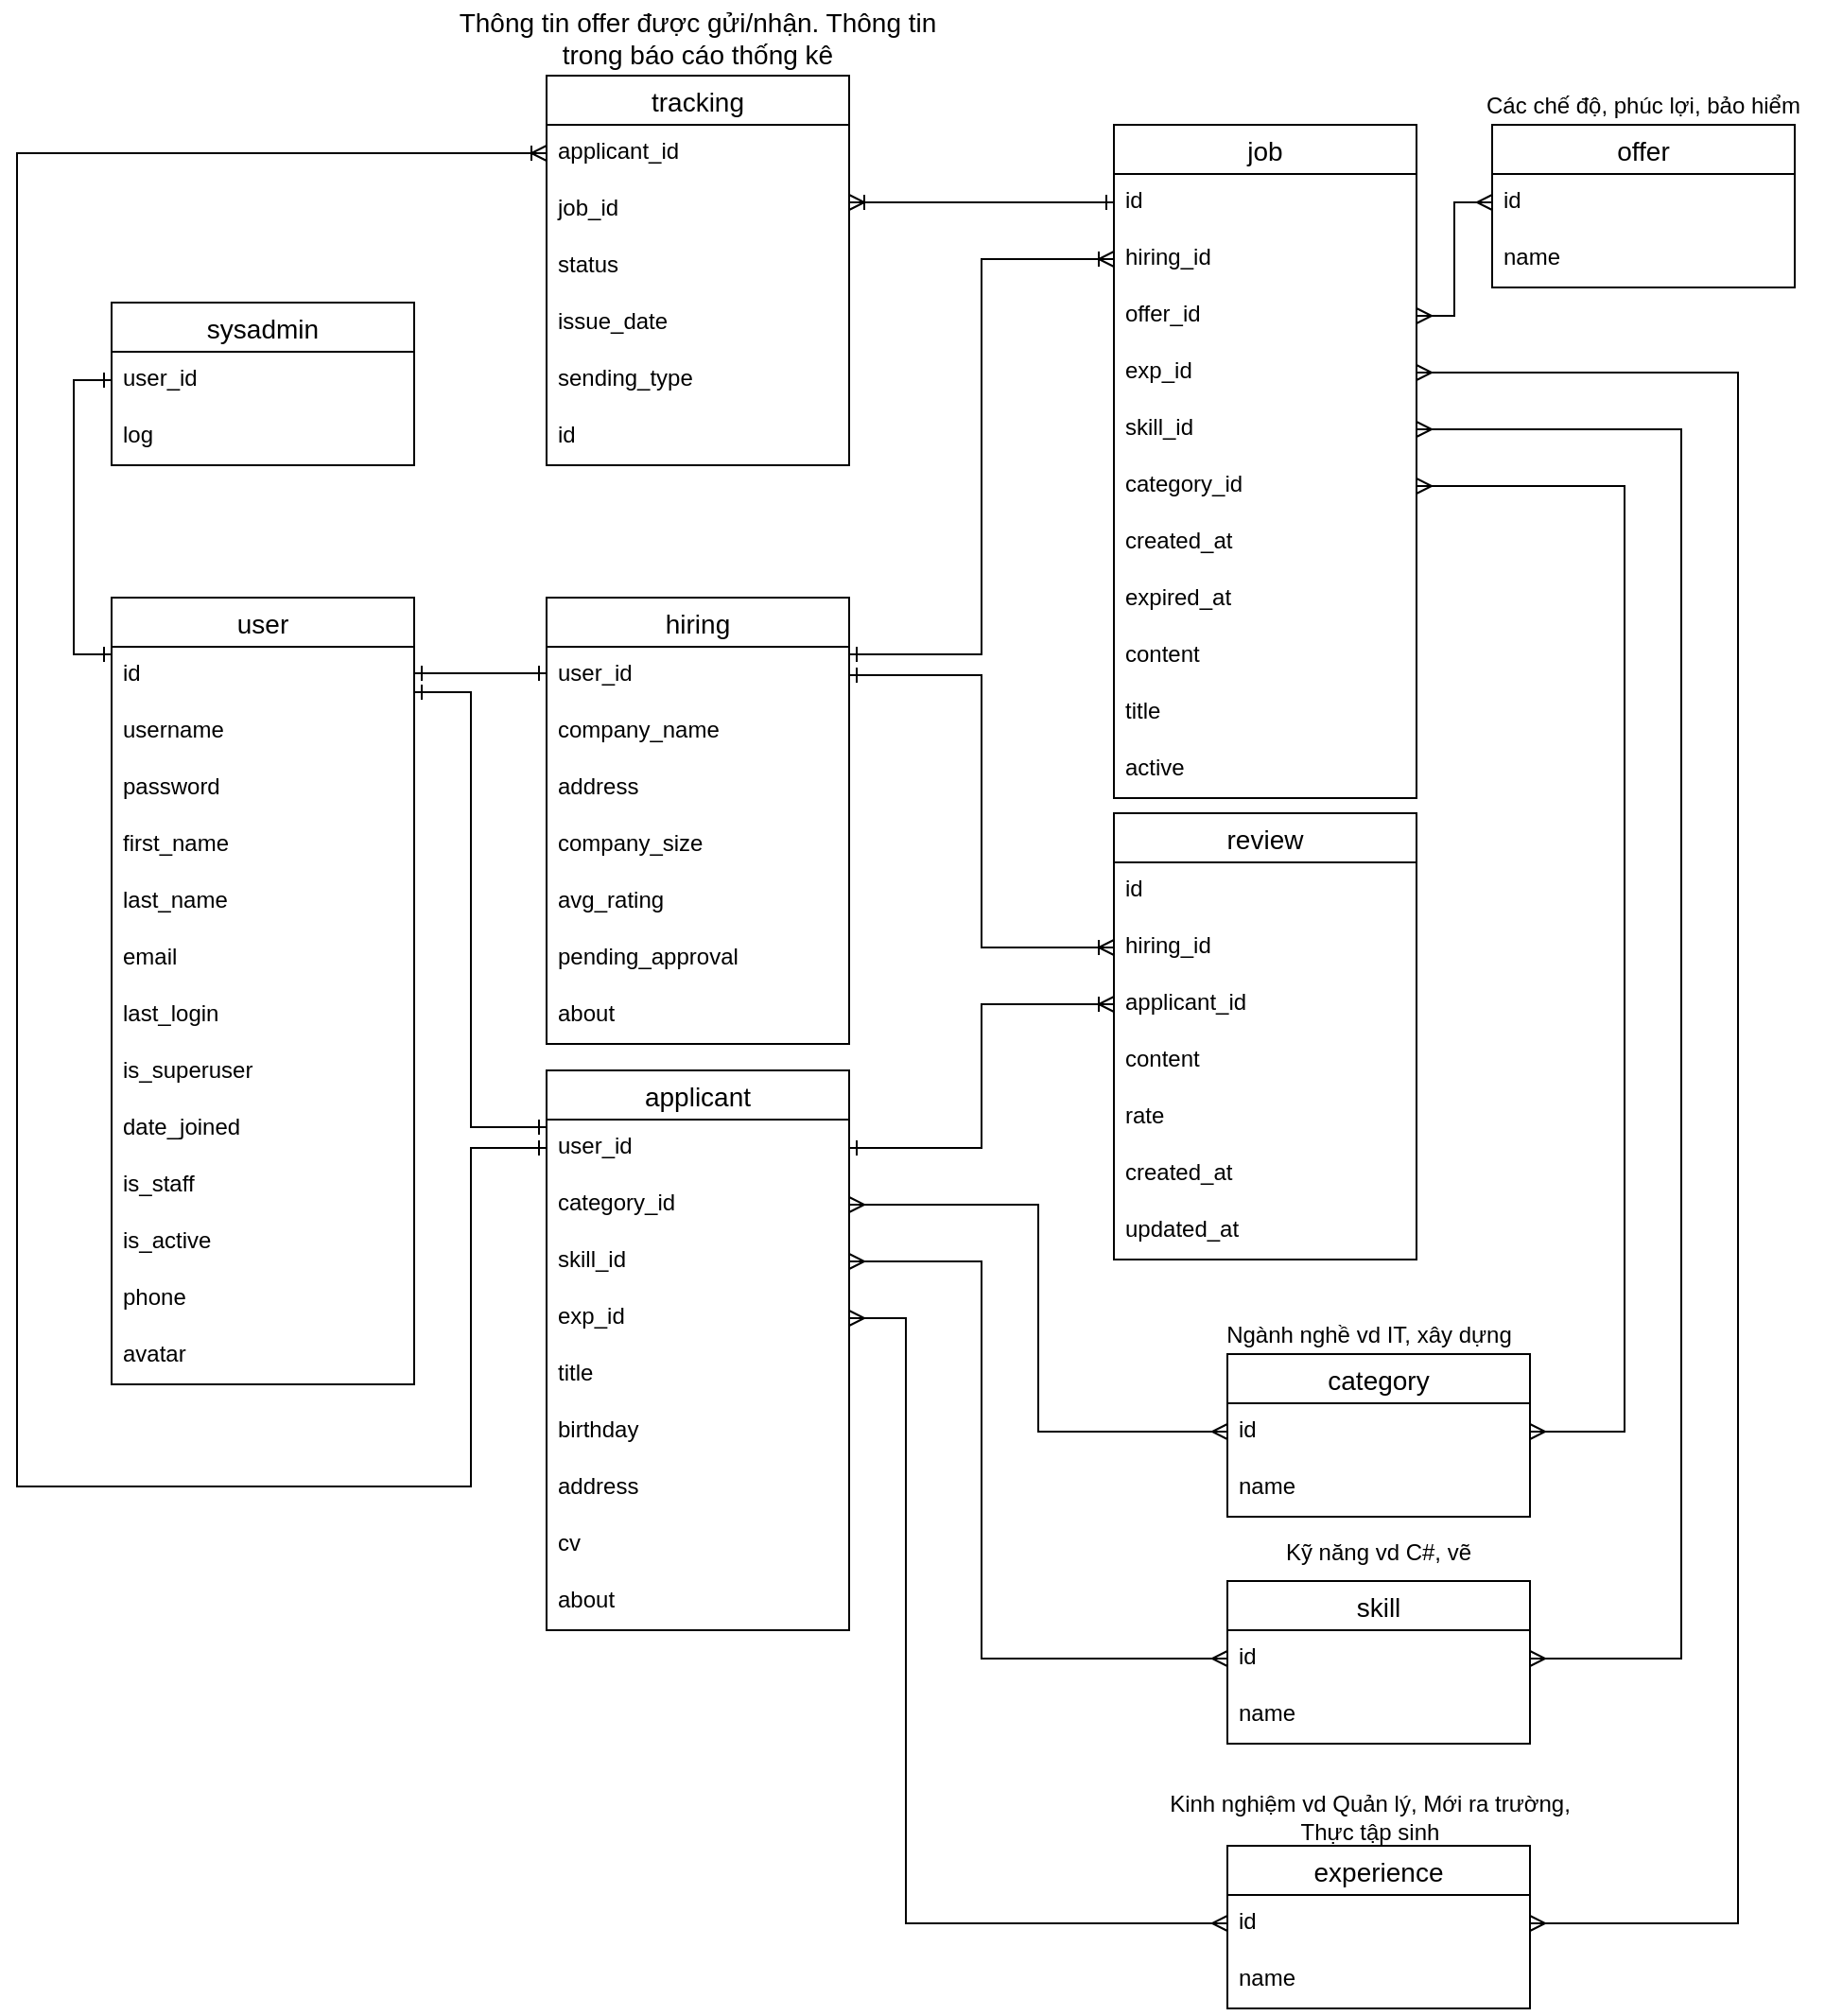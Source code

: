 <mxfile version="14.9.6" type="device"><diagram id="fp5WdtCB4OAToocKFSqX" name="Database"><mxGraphModel dx="1903" dy="1969" grid="1" gridSize="10" guides="1" tooltips="1" connect="1" arrows="1" fold="1" page="1" pageScale="1" pageWidth="827" pageHeight="1169" math="0" shadow="0"><root><mxCell id="0"/><mxCell id="1" parent="0"/><mxCell id="0-Bc50eRPlMVvVIiQRin-1" value="user" style="swimlane;fontStyle=0;childLayout=stackLayout;horizontal=1;startSize=26;horizontalStack=0;resizeParent=1;resizeParentMax=0;resizeLast=0;collapsible=1;marginBottom=0;align=center;fontSize=14;" parent="1" vertex="1"><mxGeometry x="390" y="70" width="160" height="416" as="geometry"/></mxCell><mxCell id="6nFblGfAwX4knqWA-gpZ-1" value="id" style="text;fillColor=none;spacingLeft=4;spacingRight=4;overflow=hidden;rotatable=0;points=[[0,0.5],[1,0.5]];portConstraint=eastwest;fontSize=12;" parent="0-Bc50eRPlMVvVIiQRin-1" vertex="1"><mxGeometry y="26" width="160" height="30" as="geometry"/></mxCell><mxCell id="6nFblGfAwX4knqWA-gpZ-2" value="username" style="text;fillColor=none;spacingLeft=4;spacingRight=4;overflow=hidden;rotatable=0;points=[[0,0.5],[1,0.5]];portConstraint=eastwest;fontSize=12;" parent="0-Bc50eRPlMVvVIiQRin-1" vertex="1"><mxGeometry y="56" width="160" height="30" as="geometry"/></mxCell><mxCell id="0-Bc50eRPlMVvVIiQRin-2" value="password" style="text;fillColor=none;spacingLeft=4;spacingRight=4;overflow=hidden;rotatable=0;points=[[0,0.5],[1,0.5]];portConstraint=eastwest;fontSize=12;" parent="0-Bc50eRPlMVvVIiQRin-1" vertex="1"><mxGeometry y="86" width="160" height="30" as="geometry"/></mxCell><mxCell id="0-Bc50eRPlMVvVIiQRin-3" value="first_name" style="text;fillColor=none;spacingLeft=4;spacingRight=4;overflow=hidden;rotatable=0;points=[[0,0.5],[1,0.5]];portConstraint=eastwest;fontSize=12;" parent="0-Bc50eRPlMVvVIiQRin-1" vertex="1"><mxGeometry y="116" width="160" height="30" as="geometry"/></mxCell><mxCell id="EjdUgGucLed7MiIt79Qf-8" value="last_name" style="text;fillColor=none;spacingLeft=4;spacingRight=4;overflow=hidden;rotatable=0;points=[[0,0.5],[1,0.5]];portConstraint=eastwest;fontSize=12;" vertex="1" parent="0-Bc50eRPlMVvVIiQRin-1"><mxGeometry y="146" width="160" height="30" as="geometry"/></mxCell><mxCell id="0-Bc50eRPlMVvVIiQRin-5" value="email" style="text;fillColor=none;spacingLeft=4;spacingRight=4;overflow=hidden;rotatable=0;points=[[0,0.5],[1,0.5]];portConstraint=eastwest;fontSize=12;" parent="0-Bc50eRPlMVvVIiQRin-1" vertex="1"><mxGeometry y="176" width="160" height="30" as="geometry"/></mxCell><mxCell id="EjdUgGucLed7MiIt79Qf-9" value="last_login" style="text;fillColor=none;spacingLeft=4;spacingRight=4;overflow=hidden;rotatable=0;points=[[0,0.5],[1,0.5]];portConstraint=eastwest;fontSize=12;" vertex="1" parent="0-Bc50eRPlMVvVIiQRin-1"><mxGeometry y="206" width="160" height="30" as="geometry"/></mxCell><mxCell id="EjdUgGucLed7MiIt79Qf-10" value="is_superuser" style="text;fillColor=none;spacingLeft=4;spacingRight=4;overflow=hidden;rotatable=0;points=[[0,0.5],[1,0.5]];portConstraint=eastwest;fontSize=12;" vertex="1" parent="0-Bc50eRPlMVvVIiQRin-1"><mxGeometry y="236" width="160" height="30" as="geometry"/></mxCell><mxCell id="0-Bc50eRPlMVvVIiQRin-74" value="date_joined" style="text;fillColor=none;spacingLeft=4;spacingRight=4;overflow=hidden;rotatable=0;points=[[0,0.5],[1,0.5]];portConstraint=eastwest;fontSize=12;" parent="0-Bc50eRPlMVvVIiQRin-1" vertex="1"><mxGeometry y="266" width="160" height="30" as="geometry"/></mxCell><mxCell id="0-Bc50eRPlMVvVIiQRin-10" value="is_staff" style="text;fillColor=none;spacingLeft=4;spacingRight=4;overflow=hidden;rotatable=0;points=[[0,0.5],[1,0.5]];portConstraint=eastwest;fontSize=12;" parent="0-Bc50eRPlMVvVIiQRin-1" vertex="1"><mxGeometry y="296" width="160" height="30" as="geometry"/></mxCell><mxCell id="EjdUgGucLed7MiIt79Qf-12" value="is_active" style="text;fillColor=none;spacingLeft=4;spacingRight=4;overflow=hidden;rotatable=0;points=[[0,0.5],[1,0.5]];portConstraint=eastwest;fontSize=12;" vertex="1" parent="0-Bc50eRPlMVvVIiQRin-1"><mxGeometry y="326" width="160" height="30" as="geometry"/></mxCell><mxCell id="0-Bc50eRPlMVvVIiQRin-4" value="phone" style="text;fillColor=none;spacingLeft=4;spacingRight=4;overflow=hidden;rotatable=0;points=[[0,0.5],[1,0.5]];portConstraint=eastwest;fontSize=12;" parent="0-Bc50eRPlMVvVIiQRin-1" vertex="1"><mxGeometry y="356" width="160" height="30" as="geometry"/></mxCell><mxCell id="0-Bc50eRPlMVvVIiQRin-9" value="avatar" style="text;fillColor=none;spacingLeft=4;spacingRight=4;overflow=hidden;rotatable=0;points=[[0,0.5],[1,0.5]];portConstraint=eastwest;fontSize=12;" parent="0-Bc50eRPlMVvVIiQRin-1" vertex="1"><mxGeometry y="386" width="160" height="30" as="geometry"/></mxCell><mxCell id="0-Bc50eRPlMVvVIiQRin-43" value="hiring" style="swimlane;fontStyle=0;childLayout=stackLayout;horizontal=1;startSize=26;horizontalStack=0;resizeParent=1;resizeParentMax=0;resizeLast=0;collapsible=1;marginBottom=0;align=center;fontSize=14;" parent="1" vertex="1"><mxGeometry x="620" y="70" width="160" height="236" as="geometry"/></mxCell><mxCell id="0-Bc50eRPlMVvVIiQRin-44" value="user_id" style="text;fillColor=none;spacingLeft=4;spacingRight=4;overflow=hidden;rotatable=0;points=[[0,0.5],[1,0.5]];portConstraint=eastwest;fontSize=12;" parent="0-Bc50eRPlMVvVIiQRin-43" vertex="1"><mxGeometry y="26" width="160" height="30" as="geometry"/></mxCell><mxCell id="0-Bc50eRPlMVvVIiQRin-45" value="company_name" style="text;fillColor=none;spacingLeft=4;spacingRight=4;overflow=hidden;rotatable=0;points=[[0,0.5],[1,0.5]];portConstraint=eastwest;fontSize=12;" parent="0-Bc50eRPlMVvVIiQRin-43" vertex="1"><mxGeometry y="56" width="160" height="30" as="geometry"/></mxCell><mxCell id="0-Bc50eRPlMVvVIiQRin-46" value="address" style="text;fillColor=none;spacingLeft=4;spacingRight=4;overflow=hidden;rotatable=0;points=[[0,0.5],[1,0.5]];portConstraint=eastwest;fontSize=12;" parent="0-Bc50eRPlMVvVIiQRin-43" vertex="1"><mxGeometry y="86" width="160" height="30" as="geometry"/></mxCell><mxCell id="0-Bc50eRPlMVvVIiQRin-48" value="company_size" style="text;fillColor=none;spacingLeft=4;spacingRight=4;overflow=hidden;rotatable=0;points=[[0,0.5],[1,0.5]];portConstraint=eastwest;fontSize=12;" parent="0-Bc50eRPlMVvVIiQRin-43" vertex="1"><mxGeometry y="116" width="160" height="30" as="geometry"/></mxCell><mxCell id="6nFblGfAwX4knqWA-gpZ-48" value="avg_rating" style="text;fillColor=none;spacingLeft=4;spacingRight=4;overflow=hidden;rotatable=0;points=[[0,0.5],[1,0.5]];portConstraint=eastwest;fontSize=12;" parent="0-Bc50eRPlMVvVIiQRin-43" vertex="1"><mxGeometry y="146" width="160" height="30" as="geometry"/></mxCell><mxCell id="JmX3EQtiFViuAv5O3wvj-1" value="pending_approval" style="text;fillColor=none;spacingLeft=4;spacingRight=4;overflow=hidden;rotatable=0;points=[[0,0.5],[1,0.5]];portConstraint=eastwest;fontSize=12;" parent="0-Bc50eRPlMVvVIiQRin-43" vertex="1"><mxGeometry y="176" width="160" height="30" as="geometry"/></mxCell><mxCell id="EjdUgGucLed7MiIt79Qf-15" value="about" style="text;fillColor=none;spacingLeft=4;spacingRight=4;overflow=hidden;rotatable=0;points=[[0,0.5],[1,0.5]];portConstraint=eastwest;fontSize=12;" vertex="1" parent="0-Bc50eRPlMVvVIiQRin-43"><mxGeometry y="206" width="160" height="30" as="geometry"/></mxCell><mxCell id="0-Bc50eRPlMVvVIiQRin-64" value="review" style="swimlane;fontStyle=0;childLayout=stackLayout;horizontal=1;startSize=26;horizontalStack=0;resizeParent=1;resizeParentMax=0;resizeLast=0;collapsible=1;marginBottom=0;align=center;fontSize=14;" parent="1" vertex="1"><mxGeometry x="920" y="184" width="160" height="236" as="geometry"/></mxCell><mxCell id="6nFblGfAwX4knqWA-gpZ-66" value="id" style="text;fillColor=none;spacingLeft=4;spacingRight=4;overflow=hidden;rotatable=0;points=[[0,0.5],[1,0.5]];portConstraint=eastwest;fontSize=12;" parent="0-Bc50eRPlMVvVIiQRin-64" vertex="1"><mxGeometry y="26" width="160" height="30" as="geometry"/></mxCell><mxCell id="0-Bc50eRPlMVvVIiQRin-65" value="hiring_id" style="text;fillColor=none;spacingLeft=4;spacingRight=4;overflow=hidden;rotatable=0;points=[[0,0.5],[1,0.5]];portConstraint=eastwest;fontSize=12;" parent="0-Bc50eRPlMVvVIiQRin-64" vertex="1"><mxGeometry y="56" width="160" height="30" as="geometry"/></mxCell><mxCell id="0-Bc50eRPlMVvVIiQRin-68" value="applicant_id" style="text;fillColor=none;spacingLeft=4;spacingRight=4;overflow=hidden;rotatable=0;points=[[0,0.5],[1,0.5]];portConstraint=eastwest;fontSize=12;" parent="0-Bc50eRPlMVvVIiQRin-64" vertex="1"><mxGeometry y="86" width="160" height="30" as="geometry"/></mxCell><mxCell id="0-Bc50eRPlMVvVIiQRin-69" value="content" style="text;fillColor=none;spacingLeft=4;spacingRight=4;overflow=hidden;rotatable=0;points=[[0,0.5],[1,0.5]];portConstraint=eastwest;fontSize=12;" parent="0-Bc50eRPlMVvVIiQRin-64" vertex="1"><mxGeometry y="116" width="160" height="30" as="geometry"/></mxCell><mxCell id="0-Bc50eRPlMVvVIiQRin-67" value="rate" style="text;fillColor=none;spacingLeft=4;spacingRight=4;overflow=hidden;rotatable=0;points=[[0,0.5],[1,0.5]];portConstraint=eastwest;fontSize=12;" parent="0-Bc50eRPlMVvVIiQRin-64" vertex="1"><mxGeometry y="146" width="160" height="30" as="geometry"/></mxCell><mxCell id="EjdUgGucLed7MiIt79Qf-2" value="created_at" style="text;fillColor=none;spacingLeft=4;spacingRight=4;overflow=hidden;rotatable=0;points=[[0,0.5],[1,0.5]];portConstraint=eastwest;fontSize=12;" vertex="1" parent="0-Bc50eRPlMVvVIiQRin-64"><mxGeometry y="176" width="160" height="30" as="geometry"/></mxCell><mxCell id="EjdUgGucLed7MiIt79Qf-3" value="updated_at" style="text;fillColor=none;spacingLeft=4;spacingRight=4;overflow=hidden;rotatable=0;points=[[0,0.5],[1,0.5]];portConstraint=eastwest;fontSize=12;" vertex="1" parent="0-Bc50eRPlMVvVIiQRin-64"><mxGeometry y="206" width="160" height="30" as="geometry"/></mxCell><mxCell id="6nFblGfAwX4knqWA-gpZ-34" value="applicant" style="swimlane;fontStyle=0;childLayout=stackLayout;horizontal=1;startSize=26;horizontalStack=0;resizeParent=1;resizeParentMax=0;resizeLast=0;collapsible=1;marginBottom=0;align=center;fontSize=14;" parent="1" vertex="1"><mxGeometry x="620" y="320" width="160" height="296" as="geometry"/></mxCell><mxCell id="6nFblGfAwX4knqWA-gpZ-35" value="user_id" style="text;fillColor=none;spacingLeft=4;spacingRight=4;overflow=hidden;rotatable=0;points=[[0,0.5],[1,0.5]];portConstraint=eastwest;fontSize=12;" parent="6nFblGfAwX4knqWA-gpZ-34" vertex="1"><mxGeometry y="26" width="160" height="30" as="geometry"/></mxCell><mxCell id="6nFblGfAwX4knqWA-gpZ-54" value="category_id" style="text;fillColor=none;spacingLeft=4;spacingRight=4;overflow=hidden;rotatable=0;points=[[0,0.5],[1,0.5]];portConstraint=eastwest;fontSize=12;" parent="6nFblGfAwX4knqWA-gpZ-34" vertex="1"><mxGeometry y="56" width="160" height="30" as="geometry"/></mxCell><mxCell id="6nFblGfAwX4knqWA-gpZ-71" value="skill_id" style="text;fillColor=none;spacingLeft=4;spacingRight=4;overflow=hidden;rotatable=0;points=[[0,0.5],[1,0.5]];portConstraint=eastwest;fontSize=12;" parent="6nFblGfAwX4knqWA-gpZ-34" vertex="1"><mxGeometry y="86" width="160" height="30" as="geometry"/></mxCell><mxCell id="6nFblGfAwX4knqWA-gpZ-49" value="exp_id" style="text;fillColor=none;spacingLeft=4;spacingRight=4;overflow=hidden;rotatable=0;points=[[0,0.5],[1,0.5]];portConstraint=eastwest;fontSize=12;" parent="6nFblGfAwX4knqWA-gpZ-34" vertex="1"><mxGeometry y="116" width="160" height="30" as="geometry"/></mxCell><mxCell id="6nFblGfAwX4knqWA-gpZ-94" value="title" style="text;fillColor=none;spacingLeft=4;spacingRight=4;overflow=hidden;rotatable=0;points=[[0,0.5],[1,0.5]];portConstraint=eastwest;fontSize=12;" parent="6nFblGfAwX4knqWA-gpZ-34" vertex="1"><mxGeometry y="146" width="160" height="30" as="geometry"/></mxCell><mxCell id="6nFblGfAwX4knqWA-gpZ-36" value="birthday" style="text;fillColor=none;spacingLeft=4;spacingRight=4;overflow=hidden;rotatable=0;points=[[0,0.5],[1,0.5]];portConstraint=eastwest;fontSize=12;" parent="6nFblGfAwX4knqWA-gpZ-34" vertex="1"><mxGeometry y="176" width="160" height="30" as="geometry"/></mxCell><mxCell id="6nFblGfAwX4knqWA-gpZ-37" value="address" style="text;fillColor=none;spacingLeft=4;spacingRight=4;overflow=hidden;rotatable=0;points=[[0,0.5],[1,0.5]];portConstraint=eastwest;fontSize=12;" parent="6nFblGfAwX4knqWA-gpZ-34" vertex="1"><mxGeometry y="206" width="160" height="30" as="geometry"/></mxCell><mxCell id="EjdUgGucLed7MiIt79Qf-13" value="cv" style="text;fillColor=none;spacingLeft=4;spacingRight=4;overflow=hidden;rotatable=0;points=[[0,0.5],[1,0.5]];portConstraint=eastwest;fontSize=12;" vertex="1" parent="6nFblGfAwX4knqWA-gpZ-34"><mxGeometry y="236" width="160" height="30" as="geometry"/></mxCell><mxCell id="EjdUgGucLed7MiIt79Qf-6" value="about" style="text;fillColor=none;spacingLeft=4;spacingRight=4;overflow=hidden;rotatable=0;points=[[0,0.5],[1,0.5]];portConstraint=eastwest;fontSize=12;" vertex="1" parent="6nFblGfAwX4knqWA-gpZ-34"><mxGeometry y="266" width="160" height="30" as="geometry"/></mxCell><mxCell id="6nFblGfAwX4knqWA-gpZ-45" style="edgeStyle=orthogonalEdgeStyle;rounded=0;orthogonalLoop=1;jettySize=auto;html=1;startArrow=ERone;startFill=0;endArrow=ERone;endFill=0;strokeWidth=1;" parent="1" source="6nFblGfAwX4knqWA-gpZ-1" target="0-Bc50eRPlMVvVIiQRin-44" edge="1"><mxGeometry relative="1" as="geometry"><Array as="points"><mxPoint x="580" y="110"/><mxPoint x="580" y="110"/></Array></mxGeometry></mxCell><mxCell id="6nFblGfAwX4knqWA-gpZ-46" style="edgeStyle=orthogonalEdgeStyle;rounded=0;orthogonalLoop=1;jettySize=auto;html=1;startArrow=ERone;startFill=0;endArrow=ERone;endFill=0;strokeWidth=1;" parent="1" source="6nFblGfAwX4knqWA-gpZ-1" target="6nFblGfAwX4knqWA-gpZ-35" edge="1"><mxGeometry relative="1" as="geometry"><Array as="points"><mxPoint x="580" y="120"/><mxPoint x="580" y="350"/></Array></mxGeometry></mxCell><mxCell id="6nFblGfAwX4knqWA-gpZ-50" value="category" style="swimlane;fontStyle=0;childLayout=stackLayout;horizontal=1;startSize=26;horizontalStack=0;resizeParent=1;resizeParentMax=0;resizeLast=0;collapsible=1;marginBottom=0;align=center;fontSize=14;" parent="1" vertex="1"><mxGeometry x="980" y="470" width="160" height="86" as="geometry"/></mxCell><mxCell id="6nFblGfAwX4knqWA-gpZ-51" value="id" style="text;fillColor=none;spacingLeft=4;spacingRight=4;overflow=hidden;rotatable=0;points=[[0,0.5],[1,0.5]];portConstraint=eastwest;fontSize=12;" parent="6nFblGfAwX4knqWA-gpZ-50" vertex="1"><mxGeometry y="26" width="160" height="30" as="geometry"/></mxCell><mxCell id="6nFblGfAwX4knqWA-gpZ-52" value="name" style="text;fillColor=none;spacingLeft=4;spacingRight=4;overflow=hidden;rotatable=0;points=[[0,0.5],[1,0.5]];portConstraint=eastwest;fontSize=12;" parent="6nFblGfAwX4knqWA-gpZ-50" vertex="1"><mxGeometry y="56" width="160" height="30" as="geometry"/></mxCell><mxCell id="6nFblGfAwX4knqWA-gpZ-55" style="edgeStyle=orthogonalEdgeStyle;rounded=0;orthogonalLoop=1;jettySize=auto;html=1;entryX=0;entryY=0.5;entryDx=0;entryDy=0;startArrow=ERmany;startFill=0;endArrow=ERmany;endFill=0;strokeWidth=1;" parent="1" source="6nFblGfAwX4knqWA-gpZ-54" target="6nFblGfAwX4knqWA-gpZ-51" edge="1"><mxGeometry relative="1" as="geometry"/></mxCell><mxCell id="6nFblGfAwX4knqWA-gpZ-60" style="edgeStyle=orthogonalEdgeStyle;rounded=0;orthogonalLoop=1;jettySize=auto;html=1;entryX=0;entryY=0.5;entryDx=0;entryDy=0;startArrow=ERone;startFill=0;endArrow=ERoneToMany;endFill=0;strokeWidth=1;" parent="1" source="6nFblGfAwX4knqWA-gpZ-35" target="0-Bc50eRPlMVvVIiQRin-68" edge="1"><mxGeometry relative="1" as="geometry"/></mxCell><mxCell id="6nFblGfAwX4knqWA-gpZ-61" style="edgeStyle=orthogonalEdgeStyle;rounded=0;orthogonalLoop=1;jettySize=auto;html=1;startArrow=ERone;startFill=0;endArrow=ERoneToMany;endFill=0;strokeWidth=1;" parent="1" source="0-Bc50eRPlMVvVIiQRin-44" target="0-Bc50eRPlMVvVIiQRin-65" edge="1"><mxGeometry relative="1" as="geometry"><Array as="points"><mxPoint x="850" y="111"/><mxPoint x="850" y="255"/></Array></mxGeometry></mxCell><mxCell id="6nFblGfAwX4knqWA-gpZ-62" value="job" style="swimlane;fontStyle=0;childLayout=stackLayout;horizontal=1;startSize=26;horizontalStack=0;resizeParent=1;resizeParentMax=0;resizeLast=0;collapsible=1;marginBottom=0;align=center;fontSize=14;" parent="1" vertex="1"><mxGeometry x="920" y="-180" width="160" height="356" as="geometry"/></mxCell><mxCell id="6nFblGfAwX4knqWA-gpZ-63" value="id" style="text;fillColor=none;spacingLeft=4;spacingRight=4;overflow=hidden;rotatable=0;points=[[0,0.5],[1,0.5]];portConstraint=eastwest;fontSize=12;" parent="6nFblGfAwX4knqWA-gpZ-62" vertex="1"><mxGeometry y="26" width="160" height="30" as="geometry"/></mxCell><mxCell id="6nFblGfAwX4knqWA-gpZ-83" value="hiring_id" style="text;fillColor=none;spacingLeft=4;spacingRight=4;overflow=hidden;rotatable=0;points=[[0,0.5],[1,0.5]];portConstraint=eastwest;fontSize=12;" parent="6nFblGfAwX4knqWA-gpZ-62" vertex="1"><mxGeometry y="56" width="160" height="30" as="geometry"/></mxCell><mxCell id="6nFblGfAwX4knqWA-gpZ-77" value="offer_id" style="text;fillColor=none;spacingLeft=4;spacingRight=4;overflow=hidden;rotatable=0;points=[[0,0.5],[1,0.5]];portConstraint=eastwest;fontSize=12;" parent="6nFblGfAwX4knqWA-gpZ-62" vertex="1"><mxGeometry y="86" width="160" height="30" as="geometry"/></mxCell><mxCell id="6nFblGfAwX4knqWA-gpZ-107" value="exp_id" style="text;fillColor=none;spacingLeft=4;spacingRight=4;overflow=hidden;rotatable=0;points=[[0,0.5],[1,0.5]];portConstraint=eastwest;fontSize=12;" parent="6nFblGfAwX4knqWA-gpZ-62" vertex="1"><mxGeometry y="116" width="160" height="30" as="geometry"/></mxCell><mxCell id="6nFblGfAwX4knqWA-gpZ-74" value="skill_id" style="text;fillColor=none;spacingLeft=4;spacingRight=4;overflow=hidden;rotatable=0;points=[[0,0.5],[1,0.5]];portConstraint=eastwest;fontSize=12;" parent="6nFblGfAwX4knqWA-gpZ-62" vertex="1"><mxGeometry y="146" width="160" height="30" as="geometry"/></mxCell><mxCell id="6nFblGfAwX4knqWA-gpZ-73" value="category_id" style="text;fillColor=none;spacingLeft=4;spacingRight=4;overflow=hidden;rotatable=0;points=[[0,0.5],[1,0.5]];portConstraint=eastwest;fontSize=12;" parent="6nFblGfAwX4knqWA-gpZ-62" vertex="1"><mxGeometry y="176" width="160" height="30" as="geometry"/></mxCell><mxCell id="6nFblGfAwX4knqWA-gpZ-64" value="created_at" style="text;fillColor=none;spacingLeft=4;spacingRight=4;overflow=hidden;rotatable=0;points=[[0,0.5],[1,0.5]];portConstraint=eastwest;fontSize=12;" parent="6nFblGfAwX4knqWA-gpZ-62" vertex="1"><mxGeometry y="206" width="160" height="30" as="geometry"/></mxCell><mxCell id="DuNO1ek6huhXVOnVCSTu-1" value="expired_at" style="text;fillColor=none;spacingLeft=4;spacingRight=4;overflow=hidden;rotatable=0;points=[[0,0.5],[1,0.5]];portConstraint=eastwest;fontSize=12;" parent="6nFblGfAwX4knqWA-gpZ-62" vertex="1"><mxGeometry y="236" width="160" height="30" as="geometry"/></mxCell><mxCell id="6nFblGfAwX4knqWA-gpZ-76" value="content" style="text;fillColor=none;spacingLeft=4;spacingRight=4;overflow=hidden;rotatable=0;points=[[0,0.5],[1,0.5]];portConstraint=eastwest;fontSize=12;" parent="6nFblGfAwX4knqWA-gpZ-62" vertex="1"><mxGeometry y="266" width="160" height="30" as="geometry"/></mxCell><mxCell id="EjdUgGucLed7MiIt79Qf-4" value="title" style="text;fillColor=none;spacingLeft=4;spacingRight=4;overflow=hidden;rotatable=0;points=[[0,0.5],[1,0.5]];portConstraint=eastwest;fontSize=12;" vertex="1" parent="6nFblGfAwX4knqWA-gpZ-62"><mxGeometry y="296" width="160" height="30" as="geometry"/></mxCell><mxCell id="6nFblGfAwX4knqWA-gpZ-136" value="active" style="text;fillColor=none;spacingLeft=4;spacingRight=4;overflow=hidden;rotatable=0;points=[[0,0.5],[1,0.5]];portConstraint=eastwest;fontSize=12;" parent="6nFblGfAwX4knqWA-gpZ-62" vertex="1"><mxGeometry y="326" width="160" height="30" as="geometry"/></mxCell><mxCell id="6nFblGfAwX4knqWA-gpZ-67" value="skill" style="swimlane;fontStyle=0;childLayout=stackLayout;horizontal=1;startSize=26;horizontalStack=0;resizeParent=1;resizeParentMax=0;resizeLast=0;collapsible=1;marginBottom=0;align=center;fontSize=14;" parent="1" vertex="1"><mxGeometry x="980" y="590" width="160" height="86" as="geometry"/></mxCell><mxCell id="6nFblGfAwX4knqWA-gpZ-68" value="id" style="text;fillColor=none;spacingLeft=4;spacingRight=4;overflow=hidden;rotatable=0;points=[[0,0.5],[1,0.5]];portConstraint=eastwest;fontSize=12;" parent="6nFblGfAwX4knqWA-gpZ-67" vertex="1"><mxGeometry y="26" width="160" height="30" as="geometry"/></mxCell><mxCell id="6nFblGfAwX4knqWA-gpZ-69" value="name" style="text;fillColor=none;spacingLeft=4;spacingRight=4;overflow=hidden;rotatable=0;points=[[0,0.5],[1,0.5]];portConstraint=eastwest;fontSize=12;" parent="6nFblGfAwX4knqWA-gpZ-67" vertex="1"><mxGeometry y="56" width="160" height="30" as="geometry"/></mxCell><mxCell id="6nFblGfAwX4knqWA-gpZ-72" style="edgeStyle=orthogonalEdgeStyle;rounded=0;orthogonalLoop=1;jettySize=auto;html=1;entryX=0;entryY=0.5;entryDx=0;entryDy=0;startArrow=ERmany;startFill=0;endArrow=ERmany;endFill=0;strokeWidth=1;" parent="1" source="6nFblGfAwX4knqWA-gpZ-71" target="6nFblGfAwX4knqWA-gpZ-68" edge="1"><mxGeometry relative="1" as="geometry"><Array as="points"><mxPoint x="850" y="421"/><mxPoint x="850" y="631"/></Array></mxGeometry></mxCell><mxCell id="6nFblGfAwX4knqWA-gpZ-78" value="offer" style="swimlane;fontStyle=0;childLayout=stackLayout;horizontal=1;startSize=26;horizontalStack=0;resizeParent=1;resizeParentMax=0;resizeLast=0;collapsible=1;marginBottom=0;align=center;fontSize=14;" parent="1" vertex="1"><mxGeometry x="1120" y="-180" width="160" height="86" as="geometry"/></mxCell><mxCell id="6nFblGfAwX4knqWA-gpZ-79" value="id" style="text;fillColor=none;spacingLeft=4;spacingRight=4;overflow=hidden;rotatable=0;points=[[0,0.5],[1,0.5]];portConstraint=eastwest;fontSize=12;" parent="6nFblGfAwX4knqWA-gpZ-78" vertex="1"><mxGeometry y="26" width="160" height="30" as="geometry"/></mxCell><mxCell id="6nFblGfAwX4knqWA-gpZ-80" value="name" style="text;fillColor=none;spacingLeft=4;spacingRight=4;overflow=hidden;rotatable=0;points=[[0,0.5],[1,0.5]];portConstraint=eastwest;fontSize=12;" parent="6nFblGfAwX4knqWA-gpZ-78" vertex="1"><mxGeometry y="56" width="160" height="30" as="geometry"/></mxCell><mxCell id="6nFblGfAwX4knqWA-gpZ-84" style="edgeStyle=orthogonalEdgeStyle;rounded=0;orthogonalLoop=1;jettySize=auto;html=1;startArrow=ERone;startFill=0;endArrow=ERoneToMany;endFill=0;strokeWidth=1;" parent="1" source="0-Bc50eRPlMVvVIiQRin-44" target="6nFblGfAwX4knqWA-gpZ-83" edge="1"><mxGeometry relative="1" as="geometry"><Array as="points"><mxPoint x="850" y="100"/><mxPoint x="850" y="-109"/></Array></mxGeometry></mxCell><mxCell id="6nFblGfAwX4knqWA-gpZ-85" style="edgeStyle=orthogonalEdgeStyle;rounded=0;orthogonalLoop=1;jettySize=auto;html=1;startArrow=ERmany;startFill=0;endArrow=ERmany;endFill=0;strokeWidth=1;" parent="1" source="6nFblGfAwX4knqWA-gpZ-77" target="6nFblGfAwX4knqWA-gpZ-79" edge="1"><mxGeometry relative="1" as="geometry"/></mxCell><mxCell id="6nFblGfAwX4knqWA-gpZ-88" style="edgeStyle=orthogonalEdgeStyle;rounded=0;orthogonalLoop=1;jettySize=auto;html=1;entryX=1;entryY=0.5;entryDx=0;entryDy=0;startArrow=ERmany;startFill=0;endArrow=ERmany;endFill=0;strokeWidth=1;" parent="1" source="6nFblGfAwX4knqWA-gpZ-73" target="6nFblGfAwX4knqWA-gpZ-51" edge="1"><mxGeometry relative="1" as="geometry"><Array as="points"><mxPoint x="1190" y="11"/><mxPoint x="1190" y="511"/></Array></mxGeometry></mxCell><mxCell id="6nFblGfAwX4knqWA-gpZ-90" style="edgeStyle=orthogonalEdgeStyle;rounded=0;orthogonalLoop=1;jettySize=auto;html=1;startArrow=ERmany;startFill=0;endArrow=ERmany;endFill=0;strokeWidth=1;" parent="1" source="6nFblGfAwX4knqWA-gpZ-74" target="6nFblGfAwX4knqWA-gpZ-68" edge="1"><mxGeometry relative="1" as="geometry"><Array as="points"><mxPoint x="1220" y="-19"/><mxPoint x="1220" y="631"/></Array></mxGeometry></mxCell><mxCell id="6nFblGfAwX4knqWA-gpZ-91" value="Các chế độ, phúc lợi, bảo hiểm" style="text;html=1;fillColor=none;align=center;verticalAlign=middle;whiteSpace=wrap;rounded=0;" parent="1" vertex="1"><mxGeometry x="1105" y="-200" width="190" height="20" as="geometry"/></mxCell><mxCell id="6nFblGfAwX4knqWA-gpZ-92" value="Ngành nghề vd IT, xây dựng" style="text;html=1;fillColor=none;align=center;verticalAlign=middle;whiteSpace=wrap;rounded=1;" parent="1" vertex="1"><mxGeometry x="960" y="450" width="190" height="20" as="geometry"/></mxCell><mxCell id="6nFblGfAwX4knqWA-gpZ-93" value="Kỹ năng vd C#, vẽ" style="text;html=1;fillColor=none;align=center;verticalAlign=middle;whiteSpace=wrap;rounded=0;" parent="1" vertex="1"><mxGeometry x="995" y="565" width="130" height="20" as="geometry"/></mxCell><mxCell id="6nFblGfAwX4knqWA-gpZ-99" value="experience" style="swimlane;fontStyle=0;childLayout=stackLayout;horizontal=1;startSize=26;horizontalStack=0;resizeParent=1;resizeParentMax=0;resizeLast=0;collapsible=1;marginBottom=0;align=center;fontSize=14;" parent="1" vertex="1"><mxGeometry x="980" y="730" width="160" height="86" as="geometry"/></mxCell><mxCell id="6nFblGfAwX4knqWA-gpZ-100" value="id" style="text;fillColor=none;spacingLeft=4;spacingRight=4;overflow=hidden;rotatable=0;points=[[0,0.5],[1,0.5]];portConstraint=eastwest;fontSize=12;" parent="6nFblGfAwX4knqWA-gpZ-99" vertex="1"><mxGeometry y="26" width="160" height="30" as="geometry"/></mxCell><mxCell id="6nFblGfAwX4knqWA-gpZ-101" value="name" style="text;fillColor=none;spacingLeft=4;spacingRight=4;overflow=hidden;rotatable=0;points=[[0,0.5],[1,0.5]];portConstraint=eastwest;fontSize=12;" parent="6nFblGfAwX4knqWA-gpZ-99" vertex="1"><mxGeometry y="56" width="160" height="30" as="geometry"/></mxCell><mxCell id="6nFblGfAwX4knqWA-gpZ-103" value="Kinh nghiệm vd Quản lý, Mới ra trường, Thực tập sinh" style="text;html=1;fillColor=none;align=center;verticalAlign=middle;whiteSpace=wrap;rounded=0;" parent="1" vertex="1"><mxGeometry x="942.5" y="700" width="225" height="30" as="geometry"/></mxCell><mxCell id="6nFblGfAwX4knqWA-gpZ-104" style="edgeStyle=orthogonalEdgeStyle;rounded=0;orthogonalLoop=1;jettySize=auto;html=1;entryX=0;entryY=0.5;entryDx=0;entryDy=0;fontSize=14;startArrow=ERmany;startFill=0;endArrow=ERmany;endFill=0;strokeWidth=1;" parent="1" source="6nFblGfAwX4knqWA-gpZ-49" target="6nFblGfAwX4knqWA-gpZ-100" edge="1"><mxGeometry relative="1" as="geometry"><Array as="points"><mxPoint x="810" y="451"/><mxPoint x="810" y="771"/></Array></mxGeometry></mxCell><mxCell id="6nFblGfAwX4knqWA-gpZ-108" style="edgeStyle=orthogonalEdgeStyle;rounded=0;orthogonalLoop=1;jettySize=auto;html=1;fontSize=14;startArrow=ERmany;startFill=0;endArrow=ERmany;endFill=0;strokeWidth=1;" parent="1" source="6nFblGfAwX4knqWA-gpZ-107" target="6nFblGfAwX4knqWA-gpZ-100" edge="1"><mxGeometry relative="1" as="geometry"><Array as="points"><mxPoint x="1250" y="-49"/><mxPoint x="1250" y="771"/></Array></mxGeometry></mxCell><mxCell id="6nFblGfAwX4knqWA-gpZ-126" value="tracking" style="swimlane;fontStyle=0;childLayout=stackLayout;horizontal=1;startSize=26;horizontalStack=0;resizeParent=1;resizeParentMax=0;resizeLast=0;collapsible=1;marginBottom=0;align=center;fontSize=14;" parent="1" vertex="1"><mxGeometry x="620" y="-206" width="160" height="206" as="geometry"/></mxCell><mxCell id="6nFblGfAwX4knqWA-gpZ-128" value="applicant_id" style="text;fillColor=none;spacingLeft=4;spacingRight=4;overflow=hidden;rotatable=0;points=[[0,0.5],[1,0.5]];portConstraint=eastwest;fontSize=12;" parent="6nFblGfAwX4knqWA-gpZ-126" vertex="1"><mxGeometry y="26" width="160" height="30" as="geometry"/></mxCell><mxCell id="6nFblGfAwX4knqWA-gpZ-129" value="job_id" style="text;fillColor=none;spacingLeft=4;spacingRight=4;overflow=hidden;rotatable=0;points=[[0,0.5],[1,0.5]];portConstraint=eastwest;fontSize=12;" parent="6nFblGfAwX4knqWA-gpZ-126" vertex="1"><mxGeometry y="56" width="160" height="30" as="geometry"/></mxCell><mxCell id="6nFblGfAwX4knqWA-gpZ-134" value="status" style="text;fillColor=none;spacingLeft=4;spacingRight=4;overflow=hidden;rotatable=0;points=[[0,0.5],[1,0.5]];portConstraint=eastwest;fontSize=12;" parent="6nFblGfAwX4knqWA-gpZ-126" vertex="1"><mxGeometry y="86" width="160" height="30" as="geometry"/></mxCell><mxCell id="6nFblGfAwX4knqWA-gpZ-135" value="issue_date" style="text;fillColor=none;spacingLeft=4;spacingRight=4;overflow=hidden;rotatable=0;points=[[0,0.5],[1,0.5]];portConstraint=eastwest;fontSize=12;" parent="6nFblGfAwX4knqWA-gpZ-126" vertex="1"><mxGeometry y="116" width="160" height="30" as="geometry"/></mxCell><mxCell id="6nFblGfAwX4knqWA-gpZ-137" value="sending_type" style="text;fillColor=none;spacingLeft=4;spacingRight=4;overflow=hidden;rotatable=0;points=[[0,0.5],[1,0.5]];portConstraint=eastwest;fontSize=12;" parent="6nFblGfAwX4knqWA-gpZ-126" vertex="1"><mxGeometry y="146" width="160" height="30" as="geometry"/></mxCell><mxCell id="EjdUgGucLed7MiIt79Qf-5" value="id" style="text;fillColor=none;spacingLeft=4;spacingRight=4;overflow=hidden;rotatable=0;points=[[0,0.5],[1,0.5]];portConstraint=eastwest;fontSize=12;" vertex="1" parent="6nFblGfAwX4knqWA-gpZ-126"><mxGeometry y="176" width="160" height="30" as="geometry"/></mxCell><mxCell id="6nFblGfAwX4knqWA-gpZ-140" style="edgeStyle=orthogonalEdgeStyle;rounded=0;orthogonalLoop=1;jettySize=auto;html=1;fontSize=14;startArrow=ERone;startFill=0;endArrow=ERoneToMany;endFill=0;strokeWidth=1;" parent="1" source="6nFblGfAwX4knqWA-gpZ-35" target="6nFblGfAwX4knqWA-gpZ-128" edge="1"><mxGeometry relative="1" as="geometry"><Array as="points"><mxPoint x="580" y="361"/><mxPoint x="580" y="540"/><mxPoint x="340" y="540"/><mxPoint x="340" y="-165"/></Array></mxGeometry></mxCell><mxCell id="6nFblGfAwX4knqWA-gpZ-144" value="Thông tin offer được gửi/nhận. Thông tin trong báo cáo thống kê" style="text;html=1;fillColor=none;align=center;verticalAlign=middle;whiteSpace=wrap;rounded=0;fontSize=14;startSize=26;" parent="1" vertex="1"><mxGeometry x="560" y="-246" width="280" height="40" as="geometry"/></mxCell><mxCell id="6nFblGfAwX4knqWA-gpZ-145" value="sysadmin" style="swimlane;fontStyle=0;childLayout=stackLayout;horizontal=1;startSize=26;horizontalStack=0;resizeParent=1;resizeParentMax=0;resizeLast=0;collapsible=1;marginBottom=0;align=center;fontSize=14;" parent="1" vertex="1"><mxGeometry x="390" y="-86" width="160" height="86" as="geometry"/></mxCell><mxCell id="6nFblGfAwX4knqWA-gpZ-146" value="user_id" style="text;fillColor=none;spacingLeft=4;spacingRight=4;overflow=hidden;rotatable=0;points=[[0,0.5],[1,0.5]];portConstraint=eastwest;fontSize=12;" parent="6nFblGfAwX4knqWA-gpZ-145" vertex="1"><mxGeometry y="26" width="160" height="30" as="geometry"/></mxCell><mxCell id="6nFblGfAwX4knqWA-gpZ-147" value="log" style="text;fillColor=none;spacingLeft=4;spacingRight=4;overflow=hidden;rotatable=0;points=[[0,0.5],[1,0.5]];portConstraint=eastwest;fontSize=12;" parent="6nFblGfAwX4knqWA-gpZ-145" vertex="1"><mxGeometry y="56" width="160" height="30" as="geometry"/></mxCell><mxCell id="6nFblGfAwX4knqWA-gpZ-149" style="edgeStyle=orthogonalEdgeStyle;rounded=0;orthogonalLoop=1;jettySize=auto;html=1;entryX=0;entryY=0.5;entryDx=0;entryDy=0;fontSize=14;startArrow=ERone;startFill=0;endArrow=ERone;endFill=0;strokeWidth=1;" parent="1" source="6nFblGfAwX4knqWA-gpZ-1" target="6nFblGfAwX4knqWA-gpZ-146" edge="1"><mxGeometry relative="1" as="geometry"><Array as="points"><mxPoint x="370" y="100"/><mxPoint x="370" y="-45"/></Array></mxGeometry></mxCell><mxCell id="6nFblGfAwX4knqWA-gpZ-141" style="edgeStyle=orthogonalEdgeStyle;rounded=0;orthogonalLoop=1;jettySize=auto;html=1;fontSize=14;startArrow=ERone;startFill=0;endArrow=ERoneToMany;endFill=0;strokeWidth=1;exitX=0;exitY=0.5;exitDx=0;exitDy=0;" parent="1" source="6nFblGfAwX4knqWA-gpZ-63" target="6nFblGfAwX4knqWA-gpZ-129" edge="1"><mxGeometry relative="1" as="geometry"><Array as="points"><mxPoint x="880" y="-139"/><mxPoint x="880" y="-139"/></Array></mxGeometry></mxCell></root></mxGraphModel></diagram></mxfile>